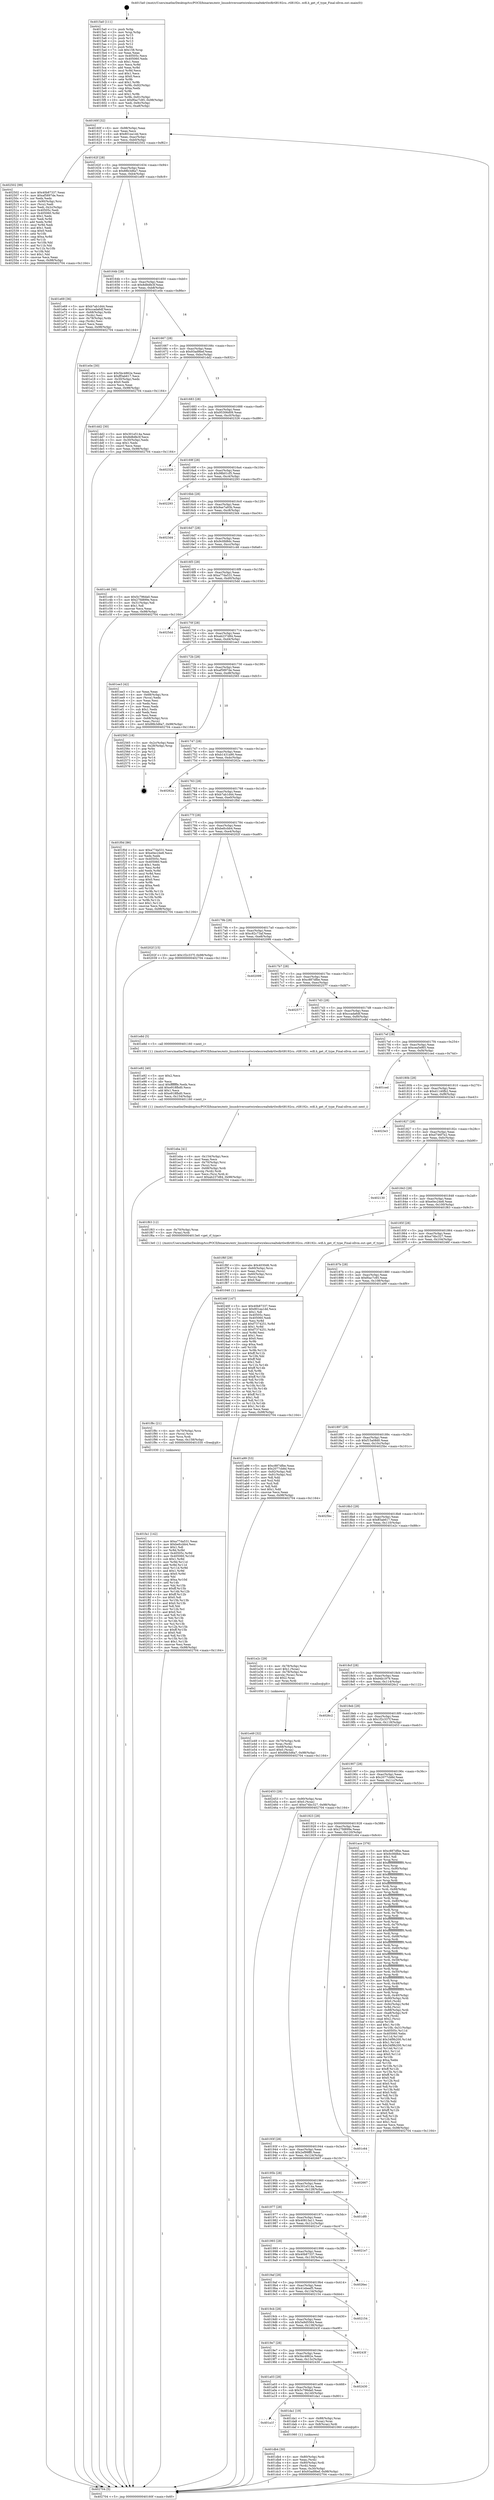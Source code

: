 digraph "0x4015a0" {
  label = "0x4015a0 (/mnt/c/Users/mathe/Desktop/tcc/POCII/binaries/extr_linuxdriversnetwirelessrealtekrtlwifirtl8192cu..rtl8192c..wifi.h_get_rf_type_Final-ollvm.out::main(0))"
  labelloc = "t"
  node[shape=record]

  Entry [label="",width=0.3,height=0.3,shape=circle,fillcolor=black,style=filled]
  "0x40160f" [label="{
     0x40160f [32]\l
     | [instrs]\l
     &nbsp;&nbsp;0x40160f \<+6\>: mov -0x98(%rbp),%eax\l
     &nbsp;&nbsp;0x401615 \<+2\>: mov %eax,%ecx\l
     &nbsp;&nbsp;0x401617 \<+6\>: sub $0x801ea1dd,%ecx\l
     &nbsp;&nbsp;0x40161d \<+6\>: mov %eax,-0xac(%rbp)\l
     &nbsp;&nbsp;0x401623 \<+6\>: mov %ecx,-0xb0(%rbp)\l
     &nbsp;&nbsp;0x401629 \<+6\>: je 0000000000402502 \<main+0xf62\>\l
  }"]
  "0x402502" [label="{
     0x402502 [99]\l
     | [instrs]\l
     &nbsp;&nbsp;0x402502 \<+5\>: mov $0x40b87337,%eax\l
     &nbsp;&nbsp;0x402507 \<+5\>: mov $0xaf5897de,%ecx\l
     &nbsp;&nbsp;0x40250c \<+2\>: xor %edx,%edx\l
     &nbsp;&nbsp;0x40250e \<+7\>: mov -0x90(%rbp),%rsi\l
     &nbsp;&nbsp;0x402515 \<+2\>: mov (%rsi),%edi\l
     &nbsp;&nbsp;0x402517 \<+3\>: mov %edi,-0x2c(%rbp)\l
     &nbsp;&nbsp;0x40251a \<+7\>: mov 0x40505c,%edi\l
     &nbsp;&nbsp;0x402521 \<+8\>: mov 0x405060,%r8d\l
     &nbsp;&nbsp;0x402529 \<+3\>: sub $0x1,%edx\l
     &nbsp;&nbsp;0x40252c \<+3\>: mov %edi,%r9d\l
     &nbsp;&nbsp;0x40252f \<+3\>: add %edx,%r9d\l
     &nbsp;&nbsp;0x402532 \<+4\>: imul %r9d,%edi\l
     &nbsp;&nbsp;0x402536 \<+3\>: and $0x1,%edi\l
     &nbsp;&nbsp;0x402539 \<+3\>: cmp $0x0,%edi\l
     &nbsp;&nbsp;0x40253c \<+4\>: sete %r10b\l
     &nbsp;&nbsp;0x402540 \<+4\>: cmp $0xa,%r8d\l
     &nbsp;&nbsp;0x402544 \<+4\>: setl %r11b\l
     &nbsp;&nbsp;0x402548 \<+3\>: mov %r10b,%bl\l
     &nbsp;&nbsp;0x40254b \<+3\>: and %r11b,%bl\l
     &nbsp;&nbsp;0x40254e \<+3\>: xor %r11b,%r10b\l
     &nbsp;&nbsp;0x402551 \<+3\>: or %r10b,%bl\l
     &nbsp;&nbsp;0x402554 \<+3\>: test $0x1,%bl\l
     &nbsp;&nbsp;0x402557 \<+3\>: cmovne %ecx,%eax\l
     &nbsp;&nbsp;0x40255a \<+6\>: mov %eax,-0x98(%rbp)\l
     &nbsp;&nbsp;0x402560 \<+5\>: jmp 0000000000402704 \<main+0x1164\>\l
  }"]
  "0x40162f" [label="{
     0x40162f [28]\l
     | [instrs]\l
     &nbsp;&nbsp;0x40162f \<+5\>: jmp 0000000000401634 \<main+0x94\>\l
     &nbsp;&nbsp;0x401634 \<+6\>: mov -0xac(%rbp),%eax\l
     &nbsp;&nbsp;0x40163a \<+5\>: sub $0x88b3d6a7,%eax\l
     &nbsp;&nbsp;0x40163f \<+6\>: mov %eax,-0xb4(%rbp)\l
     &nbsp;&nbsp;0x401645 \<+6\>: je 0000000000401e69 \<main+0x8c9\>\l
  }"]
  Exit [label="",width=0.3,height=0.3,shape=circle,fillcolor=black,style=filled,peripheries=2]
  "0x401e69" [label="{
     0x401e69 [36]\l
     | [instrs]\l
     &nbsp;&nbsp;0x401e69 \<+5\>: mov $0xb7ab1d44,%eax\l
     &nbsp;&nbsp;0x401e6e \<+5\>: mov $0xccada6df,%ecx\l
     &nbsp;&nbsp;0x401e73 \<+4\>: mov -0x68(%rbp),%rdx\l
     &nbsp;&nbsp;0x401e77 \<+2\>: mov (%rdx),%esi\l
     &nbsp;&nbsp;0x401e79 \<+4\>: mov -0x78(%rbp),%rdx\l
     &nbsp;&nbsp;0x401e7d \<+2\>: cmp (%rdx),%esi\l
     &nbsp;&nbsp;0x401e7f \<+3\>: cmovl %ecx,%eax\l
     &nbsp;&nbsp;0x401e82 \<+6\>: mov %eax,-0x98(%rbp)\l
     &nbsp;&nbsp;0x401e88 \<+5\>: jmp 0000000000402704 \<main+0x1164\>\l
  }"]
  "0x40164b" [label="{
     0x40164b [28]\l
     | [instrs]\l
     &nbsp;&nbsp;0x40164b \<+5\>: jmp 0000000000401650 \<main+0xb0\>\l
     &nbsp;&nbsp;0x401650 \<+6\>: mov -0xac(%rbp),%eax\l
     &nbsp;&nbsp;0x401656 \<+5\>: sub $0x8d8dfe3f,%eax\l
     &nbsp;&nbsp;0x40165b \<+6\>: mov %eax,-0xb8(%rbp)\l
     &nbsp;&nbsp;0x401661 \<+6\>: je 0000000000401e0e \<main+0x86e\>\l
  }"]
  "0x401fa1" [label="{
     0x401fa1 [142]\l
     | [instrs]\l
     &nbsp;&nbsp;0x401fa1 \<+5\>: mov $0xa77da531,%eax\l
     &nbsp;&nbsp;0x401fa6 \<+5\>: mov $0xbefccbb4,%esi\l
     &nbsp;&nbsp;0x401fab \<+2\>: mov $0x1,%dl\l
     &nbsp;&nbsp;0x401fad \<+3\>: xor %r8d,%r8d\l
     &nbsp;&nbsp;0x401fb0 \<+8\>: mov 0x40505c,%r9d\l
     &nbsp;&nbsp;0x401fb8 \<+8\>: mov 0x405060,%r10d\l
     &nbsp;&nbsp;0x401fc0 \<+4\>: sub $0x1,%r8d\l
     &nbsp;&nbsp;0x401fc4 \<+3\>: mov %r9d,%r11d\l
     &nbsp;&nbsp;0x401fc7 \<+3\>: add %r8d,%r11d\l
     &nbsp;&nbsp;0x401fca \<+4\>: imul %r11d,%r9d\l
     &nbsp;&nbsp;0x401fce \<+4\>: and $0x1,%r9d\l
     &nbsp;&nbsp;0x401fd2 \<+4\>: cmp $0x0,%r9d\l
     &nbsp;&nbsp;0x401fd6 \<+3\>: sete %bl\l
     &nbsp;&nbsp;0x401fd9 \<+4\>: cmp $0xa,%r10d\l
     &nbsp;&nbsp;0x401fdd \<+4\>: setl %r14b\l
     &nbsp;&nbsp;0x401fe1 \<+3\>: mov %bl,%r15b\l
     &nbsp;&nbsp;0x401fe4 \<+4\>: xor $0xff,%r15b\l
     &nbsp;&nbsp;0x401fe8 \<+3\>: mov %r14b,%r12b\l
     &nbsp;&nbsp;0x401feb \<+4\>: xor $0xff,%r12b\l
     &nbsp;&nbsp;0x401fef \<+3\>: xor $0x0,%dl\l
     &nbsp;&nbsp;0x401ff2 \<+3\>: mov %r15b,%r13b\l
     &nbsp;&nbsp;0x401ff5 \<+4\>: and $0x0,%r13b\l
     &nbsp;&nbsp;0x401ff9 \<+2\>: and %dl,%bl\l
     &nbsp;&nbsp;0x401ffb \<+3\>: mov %r12b,%cl\l
     &nbsp;&nbsp;0x401ffe \<+3\>: and $0x0,%cl\l
     &nbsp;&nbsp;0x402001 \<+3\>: and %dl,%r14b\l
     &nbsp;&nbsp;0x402004 \<+3\>: or %bl,%r13b\l
     &nbsp;&nbsp;0x402007 \<+3\>: or %r14b,%cl\l
     &nbsp;&nbsp;0x40200a \<+3\>: xor %cl,%r13b\l
     &nbsp;&nbsp;0x40200d \<+3\>: or %r12b,%r15b\l
     &nbsp;&nbsp;0x402010 \<+4\>: xor $0xff,%r15b\l
     &nbsp;&nbsp;0x402014 \<+3\>: or $0x0,%dl\l
     &nbsp;&nbsp;0x402017 \<+3\>: and %dl,%r15b\l
     &nbsp;&nbsp;0x40201a \<+3\>: or %r15b,%r13b\l
     &nbsp;&nbsp;0x40201d \<+4\>: test $0x1,%r13b\l
     &nbsp;&nbsp;0x402021 \<+3\>: cmovne %esi,%eax\l
     &nbsp;&nbsp;0x402024 \<+6\>: mov %eax,-0x98(%rbp)\l
     &nbsp;&nbsp;0x40202a \<+5\>: jmp 0000000000402704 \<main+0x1164\>\l
  }"]
  "0x401e0e" [label="{
     0x401e0e [30]\l
     | [instrs]\l
     &nbsp;&nbsp;0x401e0e \<+5\>: mov $0x5bc4862e,%eax\l
     &nbsp;&nbsp;0x401e13 \<+5\>: mov $0xff3ab617,%ecx\l
     &nbsp;&nbsp;0x401e18 \<+3\>: mov -0x30(%rbp),%edx\l
     &nbsp;&nbsp;0x401e1b \<+3\>: cmp $0x0,%edx\l
     &nbsp;&nbsp;0x401e1e \<+3\>: cmove %ecx,%eax\l
     &nbsp;&nbsp;0x401e21 \<+6\>: mov %eax,-0x98(%rbp)\l
     &nbsp;&nbsp;0x401e27 \<+5\>: jmp 0000000000402704 \<main+0x1164\>\l
  }"]
  "0x401667" [label="{
     0x401667 [28]\l
     | [instrs]\l
     &nbsp;&nbsp;0x401667 \<+5\>: jmp 000000000040166c \<main+0xcc\>\l
     &nbsp;&nbsp;0x40166c \<+6\>: mov -0xac(%rbp),%eax\l
     &nbsp;&nbsp;0x401672 \<+5\>: sub $0x93ad9bef,%eax\l
     &nbsp;&nbsp;0x401677 \<+6\>: mov %eax,-0xbc(%rbp)\l
     &nbsp;&nbsp;0x40167d \<+6\>: je 0000000000401dd2 \<main+0x832\>\l
  }"]
  "0x401f8c" [label="{
     0x401f8c [21]\l
     | [instrs]\l
     &nbsp;&nbsp;0x401f8c \<+4\>: mov -0x70(%rbp),%rcx\l
     &nbsp;&nbsp;0x401f90 \<+3\>: mov (%rcx),%rcx\l
     &nbsp;&nbsp;0x401f93 \<+3\>: mov %rcx,%rdi\l
     &nbsp;&nbsp;0x401f96 \<+6\>: mov %eax,-0x158(%rbp)\l
     &nbsp;&nbsp;0x401f9c \<+5\>: call 0000000000401030 \<free@plt\>\l
     | [calls]\l
     &nbsp;&nbsp;0x401030 \{1\} (unknown)\l
  }"]
  "0x401dd2" [label="{
     0x401dd2 [30]\l
     | [instrs]\l
     &nbsp;&nbsp;0x401dd2 \<+5\>: mov $0x301e514a,%eax\l
     &nbsp;&nbsp;0x401dd7 \<+5\>: mov $0x8d8dfe3f,%ecx\l
     &nbsp;&nbsp;0x401ddc \<+3\>: mov -0x30(%rbp),%edx\l
     &nbsp;&nbsp;0x401ddf \<+3\>: cmp $0x1,%edx\l
     &nbsp;&nbsp;0x401de2 \<+3\>: cmovl %ecx,%eax\l
     &nbsp;&nbsp;0x401de5 \<+6\>: mov %eax,-0x98(%rbp)\l
     &nbsp;&nbsp;0x401deb \<+5\>: jmp 0000000000402704 \<main+0x1164\>\l
  }"]
  "0x401683" [label="{
     0x401683 [28]\l
     | [instrs]\l
     &nbsp;&nbsp;0x401683 \<+5\>: jmp 0000000000401688 \<main+0xe8\>\l
     &nbsp;&nbsp;0x401688 \<+6\>: mov -0xac(%rbp),%eax\l
     &nbsp;&nbsp;0x40168e \<+5\>: sub $0x95306d09,%eax\l
     &nbsp;&nbsp;0x401693 \<+6\>: mov %eax,-0xc0(%rbp)\l
     &nbsp;&nbsp;0x401699 \<+6\>: je 0000000000402326 \<main+0xd86\>\l
  }"]
  "0x401f6f" [label="{
     0x401f6f [29]\l
     | [instrs]\l
     &nbsp;&nbsp;0x401f6f \<+10\>: movabs $0x4030d6,%rdi\l
     &nbsp;&nbsp;0x401f79 \<+4\>: mov -0x60(%rbp),%rcx\l
     &nbsp;&nbsp;0x401f7d \<+2\>: mov %eax,(%rcx)\l
     &nbsp;&nbsp;0x401f7f \<+4\>: mov -0x60(%rbp),%rcx\l
     &nbsp;&nbsp;0x401f83 \<+2\>: mov (%rcx),%esi\l
     &nbsp;&nbsp;0x401f85 \<+2\>: mov $0x0,%al\l
     &nbsp;&nbsp;0x401f87 \<+5\>: call 0000000000401040 \<printf@plt\>\l
     | [calls]\l
     &nbsp;&nbsp;0x401040 \{1\} (unknown)\l
  }"]
  "0x402326" [label="{
     0x402326\l
  }", style=dashed]
  "0x40169f" [label="{
     0x40169f [28]\l
     | [instrs]\l
     &nbsp;&nbsp;0x40169f \<+5\>: jmp 00000000004016a4 \<main+0x104\>\l
     &nbsp;&nbsp;0x4016a4 \<+6\>: mov -0xac(%rbp),%eax\l
     &nbsp;&nbsp;0x4016aa \<+5\>: sub $0x98b01cf5,%eax\l
     &nbsp;&nbsp;0x4016af \<+6\>: mov %eax,-0xc4(%rbp)\l
     &nbsp;&nbsp;0x4016b5 \<+6\>: je 0000000000402293 \<main+0xcf3\>\l
  }"]
  "0x401eba" [label="{
     0x401eba [41]\l
     | [instrs]\l
     &nbsp;&nbsp;0x401eba \<+6\>: mov -0x154(%rbp),%ecx\l
     &nbsp;&nbsp;0x401ec0 \<+3\>: imul %eax,%ecx\l
     &nbsp;&nbsp;0x401ec3 \<+4\>: mov -0x70(%rbp),%rsi\l
     &nbsp;&nbsp;0x401ec7 \<+3\>: mov (%rsi),%rsi\l
     &nbsp;&nbsp;0x401eca \<+4\>: mov -0x68(%rbp),%rdi\l
     &nbsp;&nbsp;0x401ece \<+3\>: movslq (%rdi),%rdi\l
     &nbsp;&nbsp;0x401ed1 \<+3\>: mov %ecx,(%rsi,%rdi,4)\l
     &nbsp;&nbsp;0x401ed4 \<+10\>: movl $0xab237d84,-0x98(%rbp)\l
     &nbsp;&nbsp;0x401ede \<+5\>: jmp 0000000000402704 \<main+0x1164\>\l
  }"]
  "0x402293" [label="{
     0x402293\l
  }", style=dashed]
  "0x4016bb" [label="{
     0x4016bb [28]\l
     | [instrs]\l
     &nbsp;&nbsp;0x4016bb \<+5\>: jmp 00000000004016c0 \<main+0x120\>\l
     &nbsp;&nbsp;0x4016c0 \<+6\>: mov -0xac(%rbp),%eax\l
     &nbsp;&nbsp;0x4016c6 \<+5\>: sub $0x9ae7a93b,%eax\l
     &nbsp;&nbsp;0x4016cb \<+6\>: mov %eax,-0xc8(%rbp)\l
     &nbsp;&nbsp;0x4016d1 \<+6\>: je 00000000004023d4 \<main+0xe34\>\l
  }"]
  "0x401e92" [label="{
     0x401e92 [40]\l
     | [instrs]\l
     &nbsp;&nbsp;0x401e92 \<+5\>: mov $0x2,%ecx\l
     &nbsp;&nbsp;0x401e97 \<+1\>: cltd\l
     &nbsp;&nbsp;0x401e98 \<+2\>: idiv %ecx\l
     &nbsp;&nbsp;0x401e9a \<+6\>: imul $0xfffffffe,%edx,%ecx\l
     &nbsp;&nbsp;0x401ea0 \<+6\>: add $0xe918fbd0,%ecx\l
     &nbsp;&nbsp;0x401ea6 \<+3\>: add $0x1,%ecx\l
     &nbsp;&nbsp;0x401ea9 \<+6\>: sub $0xe918fbd0,%ecx\l
     &nbsp;&nbsp;0x401eaf \<+6\>: mov %ecx,-0x154(%rbp)\l
     &nbsp;&nbsp;0x401eb5 \<+5\>: call 0000000000401160 \<next_i\>\l
     | [calls]\l
     &nbsp;&nbsp;0x401160 \{1\} (/mnt/c/Users/mathe/Desktop/tcc/POCII/binaries/extr_linuxdriversnetwirelessrealtekrtlwifirtl8192cu..rtl8192c..wifi.h_get_rf_type_Final-ollvm.out::next_i)\l
  }"]
  "0x4023d4" [label="{
     0x4023d4\l
  }", style=dashed]
  "0x4016d7" [label="{
     0x4016d7 [28]\l
     | [instrs]\l
     &nbsp;&nbsp;0x4016d7 \<+5\>: jmp 00000000004016dc \<main+0x13c\>\l
     &nbsp;&nbsp;0x4016dc \<+6\>: mov -0xac(%rbp),%eax\l
     &nbsp;&nbsp;0x4016e2 \<+5\>: sub $0x9c0fd8dc,%eax\l
     &nbsp;&nbsp;0x4016e7 \<+6\>: mov %eax,-0xcc(%rbp)\l
     &nbsp;&nbsp;0x4016ed \<+6\>: je 0000000000401c46 \<main+0x6a6\>\l
  }"]
  "0x401e49" [label="{
     0x401e49 [32]\l
     | [instrs]\l
     &nbsp;&nbsp;0x401e49 \<+4\>: mov -0x70(%rbp),%rdi\l
     &nbsp;&nbsp;0x401e4d \<+3\>: mov %rax,(%rdi)\l
     &nbsp;&nbsp;0x401e50 \<+4\>: mov -0x68(%rbp),%rax\l
     &nbsp;&nbsp;0x401e54 \<+6\>: movl $0x0,(%rax)\l
     &nbsp;&nbsp;0x401e5a \<+10\>: movl $0x88b3d6a7,-0x98(%rbp)\l
     &nbsp;&nbsp;0x401e64 \<+5\>: jmp 0000000000402704 \<main+0x1164\>\l
  }"]
  "0x401c46" [label="{
     0x401c46 [30]\l
     | [instrs]\l
     &nbsp;&nbsp;0x401c46 \<+5\>: mov $0x5c796da0,%eax\l
     &nbsp;&nbsp;0x401c4b \<+5\>: mov $0x27fd899e,%ecx\l
     &nbsp;&nbsp;0x401c50 \<+3\>: mov -0x31(%rbp),%dl\l
     &nbsp;&nbsp;0x401c53 \<+3\>: test $0x1,%dl\l
     &nbsp;&nbsp;0x401c56 \<+3\>: cmovne %ecx,%eax\l
     &nbsp;&nbsp;0x401c59 \<+6\>: mov %eax,-0x98(%rbp)\l
     &nbsp;&nbsp;0x401c5f \<+5\>: jmp 0000000000402704 \<main+0x1164\>\l
  }"]
  "0x4016f3" [label="{
     0x4016f3 [28]\l
     | [instrs]\l
     &nbsp;&nbsp;0x4016f3 \<+5\>: jmp 00000000004016f8 \<main+0x158\>\l
     &nbsp;&nbsp;0x4016f8 \<+6\>: mov -0xac(%rbp),%eax\l
     &nbsp;&nbsp;0x4016fe \<+5\>: sub $0xa77da531,%eax\l
     &nbsp;&nbsp;0x401703 \<+6\>: mov %eax,-0xd0(%rbp)\l
     &nbsp;&nbsp;0x401709 \<+6\>: je 00000000004025dd \<main+0x103d\>\l
  }"]
  "0x401db4" [label="{
     0x401db4 [30]\l
     | [instrs]\l
     &nbsp;&nbsp;0x401db4 \<+4\>: mov -0x80(%rbp),%rdi\l
     &nbsp;&nbsp;0x401db8 \<+2\>: mov %eax,(%rdi)\l
     &nbsp;&nbsp;0x401dba \<+4\>: mov -0x80(%rbp),%rdi\l
     &nbsp;&nbsp;0x401dbe \<+2\>: mov (%rdi),%eax\l
     &nbsp;&nbsp;0x401dc0 \<+3\>: mov %eax,-0x30(%rbp)\l
     &nbsp;&nbsp;0x401dc3 \<+10\>: movl $0x93ad9bef,-0x98(%rbp)\l
     &nbsp;&nbsp;0x401dcd \<+5\>: jmp 0000000000402704 \<main+0x1164\>\l
  }"]
  "0x4025dd" [label="{
     0x4025dd\l
  }", style=dashed]
  "0x40170f" [label="{
     0x40170f [28]\l
     | [instrs]\l
     &nbsp;&nbsp;0x40170f \<+5\>: jmp 0000000000401714 \<main+0x174\>\l
     &nbsp;&nbsp;0x401714 \<+6\>: mov -0xac(%rbp),%eax\l
     &nbsp;&nbsp;0x40171a \<+5\>: sub $0xab237d84,%eax\l
     &nbsp;&nbsp;0x40171f \<+6\>: mov %eax,-0xd4(%rbp)\l
     &nbsp;&nbsp;0x401725 \<+6\>: je 0000000000401ee3 \<main+0x943\>\l
  }"]
  "0x401a1f" [label="{
     0x401a1f\l
  }", style=dashed]
  "0x401ee3" [label="{
     0x401ee3 [42]\l
     | [instrs]\l
     &nbsp;&nbsp;0x401ee3 \<+2\>: xor %eax,%eax\l
     &nbsp;&nbsp;0x401ee5 \<+4\>: mov -0x68(%rbp),%rcx\l
     &nbsp;&nbsp;0x401ee9 \<+2\>: mov (%rcx),%edx\l
     &nbsp;&nbsp;0x401eeb \<+2\>: mov %eax,%esi\l
     &nbsp;&nbsp;0x401eed \<+2\>: sub %edx,%esi\l
     &nbsp;&nbsp;0x401eef \<+2\>: mov %eax,%edx\l
     &nbsp;&nbsp;0x401ef1 \<+3\>: sub $0x1,%edx\l
     &nbsp;&nbsp;0x401ef4 \<+2\>: add %edx,%esi\l
     &nbsp;&nbsp;0x401ef6 \<+2\>: sub %esi,%eax\l
     &nbsp;&nbsp;0x401ef8 \<+4\>: mov -0x68(%rbp),%rcx\l
     &nbsp;&nbsp;0x401efc \<+2\>: mov %eax,(%rcx)\l
     &nbsp;&nbsp;0x401efe \<+10\>: movl $0x88b3d6a7,-0x98(%rbp)\l
     &nbsp;&nbsp;0x401f08 \<+5\>: jmp 0000000000402704 \<main+0x1164\>\l
  }"]
  "0x40172b" [label="{
     0x40172b [28]\l
     | [instrs]\l
     &nbsp;&nbsp;0x40172b \<+5\>: jmp 0000000000401730 \<main+0x190\>\l
     &nbsp;&nbsp;0x401730 \<+6\>: mov -0xac(%rbp),%eax\l
     &nbsp;&nbsp;0x401736 \<+5\>: sub $0xaf5897de,%eax\l
     &nbsp;&nbsp;0x40173b \<+6\>: mov %eax,-0xd8(%rbp)\l
     &nbsp;&nbsp;0x401741 \<+6\>: je 0000000000402565 \<main+0xfc5\>\l
  }"]
  "0x401da1" [label="{
     0x401da1 [19]\l
     | [instrs]\l
     &nbsp;&nbsp;0x401da1 \<+7\>: mov -0x88(%rbp),%rax\l
     &nbsp;&nbsp;0x401da8 \<+3\>: mov (%rax),%rax\l
     &nbsp;&nbsp;0x401dab \<+4\>: mov 0x8(%rax),%rdi\l
     &nbsp;&nbsp;0x401daf \<+5\>: call 0000000000401060 \<atoi@plt\>\l
     | [calls]\l
     &nbsp;&nbsp;0x401060 \{1\} (unknown)\l
  }"]
  "0x402565" [label="{
     0x402565 [18]\l
     | [instrs]\l
     &nbsp;&nbsp;0x402565 \<+3\>: mov -0x2c(%rbp),%eax\l
     &nbsp;&nbsp;0x402568 \<+4\>: lea -0x28(%rbp),%rsp\l
     &nbsp;&nbsp;0x40256c \<+1\>: pop %rbx\l
     &nbsp;&nbsp;0x40256d \<+2\>: pop %r12\l
     &nbsp;&nbsp;0x40256f \<+2\>: pop %r13\l
     &nbsp;&nbsp;0x402571 \<+2\>: pop %r14\l
     &nbsp;&nbsp;0x402573 \<+2\>: pop %r15\l
     &nbsp;&nbsp;0x402575 \<+1\>: pop %rbp\l
     &nbsp;&nbsp;0x402576 \<+1\>: ret\l
  }"]
  "0x401747" [label="{
     0x401747 [28]\l
     | [instrs]\l
     &nbsp;&nbsp;0x401747 \<+5\>: jmp 000000000040174c \<main+0x1ac\>\l
     &nbsp;&nbsp;0x40174c \<+6\>: mov -0xac(%rbp),%eax\l
     &nbsp;&nbsp;0x401752 \<+5\>: sub $0xb1431a90,%eax\l
     &nbsp;&nbsp;0x401757 \<+6\>: mov %eax,-0xdc(%rbp)\l
     &nbsp;&nbsp;0x40175d \<+6\>: je 000000000040262a \<main+0x108a\>\l
  }"]
  "0x401a03" [label="{
     0x401a03 [28]\l
     | [instrs]\l
     &nbsp;&nbsp;0x401a03 \<+5\>: jmp 0000000000401a08 \<main+0x468\>\l
     &nbsp;&nbsp;0x401a08 \<+6\>: mov -0xac(%rbp),%eax\l
     &nbsp;&nbsp;0x401a0e \<+5\>: sub $0x5c796da0,%eax\l
     &nbsp;&nbsp;0x401a13 \<+6\>: mov %eax,-0x140(%rbp)\l
     &nbsp;&nbsp;0x401a19 \<+6\>: je 0000000000401da1 \<main+0x801\>\l
  }"]
  "0x40262a" [label="{
     0x40262a\l
  }", style=dashed]
  "0x401763" [label="{
     0x401763 [28]\l
     | [instrs]\l
     &nbsp;&nbsp;0x401763 \<+5\>: jmp 0000000000401768 \<main+0x1c8\>\l
     &nbsp;&nbsp;0x401768 \<+6\>: mov -0xac(%rbp),%eax\l
     &nbsp;&nbsp;0x40176e \<+5\>: sub $0xb7ab1d44,%eax\l
     &nbsp;&nbsp;0x401773 \<+6\>: mov %eax,-0xe0(%rbp)\l
     &nbsp;&nbsp;0x401779 \<+6\>: je 0000000000401f0d \<main+0x96d\>\l
  }"]
  "0x402430" [label="{
     0x402430\l
  }", style=dashed]
  "0x401f0d" [label="{
     0x401f0d [86]\l
     | [instrs]\l
     &nbsp;&nbsp;0x401f0d \<+5\>: mov $0xa77da531,%eax\l
     &nbsp;&nbsp;0x401f12 \<+5\>: mov $0xe0ec24e8,%ecx\l
     &nbsp;&nbsp;0x401f17 \<+2\>: xor %edx,%edx\l
     &nbsp;&nbsp;0x401f19 \<+7\>: mov 0x40505c,%esi\l
     &nbsp;&nbsp;0x401f20 \<+7\>: mov 0x405060,%edi\l
     &nbsp;&nbsp;0x401f27 \<+3\>: sub $0x1,%edx\l
     &nbsp;&nbsp;0x401f2a \<+3\>: mov %esi,%r8d\l
     &nbsp;&nbsp;0x401f2d \<+3\>: add %edx,%r8d\l
     &nbsp;&nbsp;0x401f30 \<+4\>: imul %r8d,%esi\l
     &nbsp;&nbsp;0x401f34 \<+3\>: and $0x1,%esi\l
     &nbsp;&nbsp;0x401f37 \<+3\>: cmp $0x0,%esi\l
     &nbsp;&nbsp;0x401f3a \<+4\>: sete %r9b\l
     &nbsp;&nbsp;0x401f3e \<+3\>: cmp $0xa,%edi\l
     &nbsp;&nbsp;0x401f41 \<+4\>: setl %r10b\l
     &nbsp;&nbsp;0x401f45 \<+3\>: mov %r9b,%r11b\l
     &nbsp;&nbsp;0x401f48 \<+3\>: and %r10b,%r11b\l
     &nbsp;&nbsp;0x401f4b \<+3\>: xor %r10b,%r9b\l
     &nbsp;&nbsp;0x401f4e \<+3\>: or %r9b,%r11b\l
     &nbsp;&nbsp;0x401f51 \<+4\>: test $0x1,%r11b\l
     &nbsp;&nbsp;0x401f55 \<+3\>: cmovne %ecx,%eax\l
     &nbsp;&nbsp;0x401f58 \<+6\>: mov %eax,-0x98(%rbp)\l
     &nbsp;&nbsp;0x401f5e \<+5\>: jmp 0000000000402704 \<main+0x1164\>\l
  }"]
  "0x40177f" [label="{
     0x40177f [28]\l
     | [instrs]\l
     &nbsp;&nbsp;0x40177f \<+5\>: jmp 0000000000401784 \<main+0x1e4\>\l
     &nbsp;&nbsp;0x401784 \<+6\>: mov -0xac(%rbp),%eax\l
     &nbsp;&nbsp;0x40178a \<+5\>: sub $0xbefccbb4,%eax\l
     &nbsp;&nbsp;0x40178f \<+6\>: mov %eax,-0xe4(%rbp)\l
     &nbsp;&nbsp;0x401795 \<+6\>: je 000000000040202f \<main+0xa8f\>\l
  }"]
  "0x4019e7" [label="{
     0x4019e7 [28]\l
     | [instrs]\l
     &nbsp;&nbsp;0x4019e7 \<+5\>: jmp 00000000004019ec \<main+0x44c\>\l
     &nbsp;&nbsp;0x4019ec \<+6\>: mov -0xac(%rbp),%eax\l
     &nbsp;&nbsp;0x4019f2 \<+5\>: sub $0x5bc4862e,%eax\l
     &nbsp;&nbsp;0x4019f7 \<+6\>: mov %eax,-0x13c(%rbp)\l
     &nbsp;&nbsp;0x4019fd \<+6\>: je 0000000000402430 \<main+0xe90\>\l
  }"]
  "0x40202f" [label="{
     0x40202f [15]\l
     | [instrs]\l
     &nbsp;&nbsp;0x40202f \<+10\>: movl $0x1f2c337f,-0x98(%rbp)\l
     &nbsp;&nbsp;0x402039 \<+5\>: jmp 0000000000402704 \<main+0x1164\>\l
  }"]
  "0x40179b" [label="{
     0x40179b [28]\l
     | [instrs]\l
     &nbsp;&nbsp;0x40179b \<+5\>: jmp 00000000004017a0 \<main+0x200\>\l
     &nbsp;&nbsp;0x4017a0 \<+6\>: mov -0xac(%rbp),%eax\l
     &nbsp;&nbsp;0x4017a6 \<+5\>: sub $0xc82c73af,%eax\l
     &nbsp;&nbsp;0x4017ab \<+6\>: mov %eax,-0xe8(%rbp)\l
     &nbsp;&nbsp;0x4017b1 \<+6\>: je 0000000000402099 \<main+0xaf9\>\l
  }"]
  "0x40243f" [label="{
     0x40243f\l
  }", style=dashed]
  "0x402099" [label="{
     0x402099\l
  }", style=dashed]
  "0x4017b7" [label="{
     0x4017b7 [28]\l
     | [instrs]\l
     &nbsp;&nbsp;0x4017b7 \<+5\>: jmp 00000000004017bc \<main+0x21c\>\l
     &nbsp;&nbsp;0x4017bc \<+6\>: mov -0xac(%rbp),%eax\l
     &nbsp;&nbsp;0x4017c2 \<+5\>: sub $0xc887dfbe,%eax\l
     &nbsp;&nbsp;0x4017c7 \<+6\>: mov %eax,-0xec(%rbp)\l
     &nbsp;&nbsp;0x4017cd \<+6\>: je 0000000000402577 \<main+0xfd7\>\l
  }"]
  "0x4019cb" [label="{
     0x4019cb [28]\l
     | [instrs]\l
     &nbsp;&nbsp;0x4019cb \<+5\>: jmp 00000000004019d0 \<main+0x430\>\l
     &nbsp;&nbsp;0x4019d0 \<+6\>: mov -0xac(%rbp),%eax\l
     &nbsp;&nbsp;0x4019d6 \<+5\>: sub $0x5a9d5564,%eax\l
     &nbsp;&nbsp;0x4019db \<+6\>: mov %eax,-0x138(%rbp)\l
     &nbsp;&nbsp;0x4019e1 \<+6\>: je 000000000040243f \<main+0xe9f\>\l
  }"]
  "0x402577" [label="{
     0x402577\l
  }", style=dashed]
  "0x4017d3" [label="{
     0x4017d3 [28]\l
     | [instrs]\l
     &nbsp;&nbsp;0x4017d3 \<+5\>: jmp 00000000004017d8 \<main+0x238\>\l
     &nbsp;&nbsp;0x4017d8 \<+6\>: mov -0xac(%rbp),%eax\l
     &nbsp;&nbsp;0x4017de \<+5\>: sub $0xccada6df,%eax\l
     &nbsp;&nbsp;0x4017e3 \<+6\>: mov %eax,-0xf0(%rbp)\l
     &nbsp;&nbsp;0x4017e9 \<+6\>: je 0000000000401e8d \<main+0x8ed\>\l
  }"]
  "0x402154" [label="{
     0x402154\l
  }", style=dashed]
  "0x401e8d" [label="{
     0x401e8d [5]\l
     | [instrs]\l
     &nbsp;&nbsp;0x401e8d \<+5\>: call 0000000000401160 \<next_i\>\l
     | [calls]\l
     &nbsp;&nbsp;0x401160 \{1\} (/mnt/c/Users/mathe/Desktop/tcc/POCII/binaries/extr_linuxdriversnetwirelessrealtekrtlwifirtl8192cu..rtl8192c..wifi.h_get_rf_type_Final-ollvm.out::next_i)\l
  }"]
  "0x4017ef" [label="{
     0x4017ef [28]\l
     | [instrs]\l
     &nbsp;&nbsp;0x4017ef \<+5\>: jmp 00000000004017f4 \<main+0x254\>\l
     &nbsp;&nbsp;0x4017f4 \<+6\>: mov -0xac(%rbp),%eax\l
     &nbsp;&nbsp;0x4017fa \<+5\>: sub $0xcea5ef65,%eax\l
     &nbsp;&nbsp;0x4017ff \<+6\>: mov %eax,-0xf4(%rbp)\l
     &nbsp;&nbsp;0x401805 \<+6\>: je 0000000000401ced \<main+0x74d\>\l
  }"]
  "0x4019af" [label="{
     0x4019af [28]\l
     | [instrs]\l
     &nbsp;&nbsp;0x4019af \<+5\>: jmp 00000000004019b4 \<main+0x414\>\l
     &nbsp;&nbsp;0x4019b4 \<+6\>: mov -0xac(%rbp),%eax\l
     &nbsp;&nbsp;0x4019ba \<+5\>: sub $0x41ebeef5,%eax\l
     &nbsp;&nbsp;0x4019bf \<+6\>: mov %eax,-0x134(%rbp)\l
     &nbsp;&nbsp;0x4019c5 \<+6\>: je 0000000000402154 \<main+0xbb4\>\l
  }"]
  "0x401ced" [label="{
     0x401ced\l
  }", style=dashed]
  "0x40180b" [label="{
     0x40180b [28]\l
     | [instrs]\l
     &nbsp;&nbsp;0x40180b \<+5\>: jmp 0000000000401810 \<main+0x270\>\l
     &nbsp;&nbsp;0x401810 \<+6\>: mov -0xac(%rbp),%eax\l
     &nbsp;&nbsp;0x401816 \<+5\>: sub $0xd1140fb2,%eax\l
     &nbsp;&nbsp;0x40181b \<+6\>: mov %eax,-0xf8(%rbp)\l
     &nbsp;&nbsp;0x401821 \<+6\>: je 00000000004023e3 \<main+0xe43\>\l
  }"]
  "0x4026ec" [label="{
     0x4026ec\l
  }", style=dashed]
  "0x4023e3" [label="{
     0x4023e3\l
  }", style=dashed]
  "0x401827" [label="{
     0x401827 [28]\l
     | [instrs]\l
     &nbsp;&nbsp;0x401827 \<+5\>: jmp 000000000040182c \<main+0x28c\>\l
     &nbsp;&nbsp;0x40182c \<+6\>: mov -0xac(%rbp),%eax\l
     &nbsp;&nbsp;0x401832 \<+5\>: sub $0xd746f7e2,%eax\l
     &nbsp;&nbsp;0x401837 \<+6\>: mov %eax,-0xfc(%rbp)\l
     &nbsp;&nbsp;0x40183d \<+6\>: je 0000000000402130 \<main+0xb90\>\l
  }"]
  "0x401993" [label="{
     0x401993 [28]\l
     | [instrs]\l
     &nbsp;&nbsp;0x401993 \<+5\>: jmp 0000000000401998 \<main+0x3f8\>\l
     &nbsp;&nbsp;0x401998 \<+6\>: mov -0xac(%rbp),%eax\l
     &nbsp;&nbsp;0x40199e \<+5\>: sub $0x40b87337,%eax\l
     &nbsp;&nbsp;0x4019a3 \<+6\>: mov %eax,-0x130(%rbp)\l
     &nbsp;&nbsp;0x4019a9 \<+6\>: je 00000000004026ec \<main+0x114c\>\l
  }"]
  "0x402130" [label="{
     0x402130\l
  }", style=dashed]
  "0x401843" [label="{
     0x401843 [28]\l
     | [instrs]\l
     &nbsp;&nbsp;0x401843 \<+5\>: jmp 0000000000401848 \<main+0x2a8\>\l
     &nbsp;&nbsp;0x401848 \<+6\>: mov -0xac(%rbp),%eax\l
     &nbsp;&nbsp;0x40184e \<+5\>: sub $0xe0ec24e8,%eax\l
     &nbsp;&nbsp;0x401853 \<+6\>: mov %eax,-0x100(%rbp)\l
     &nbsp;&nbsp;0x401859 \<+6\>: je 0000000000401f63 \<main+0x9c3\>\l
  }"]
  "0x4021e7" [label="{
     0x4021e7\l
  }", style=dashed]
  "0x401f63" [label="{
     0x401f63 [12]\l
     | [instrs]\l
     &nbsp;&nbsp;0x401f63 \<+4\>: mov -0x70(%rbp),%rax\l
     &nbsp;&nbsp;0x401f67 \<+3\>: mov (%rax),%rdi\l
     &nbsp;&nbsp;0x401f6a \<+5\>: call 00000000004013e0 \<get_rf_type\>\l
     | [calls]\l
     &nbsp;&nbsp;0x4013e0 \{1\} (/mnt/c/Users/mathe/Desktop/tcc/POCII/binaries/extr_linuxdriversnetwirelessrealtekrtlwifirtl8192cu..rtl8192c..wifi.h_get_rf_type_Final-ollvm.out::get_rf_type)\l
  }"]
  "0x40185f" [label="{
     0x40185f [28]\l
     | [instrs]\l
     &nbsp;&nbsp;0x40185f \<+5\>: jmp 0000000000401864 \<main+0x2c4\>\l
     &nbsp;&nbsp;0x401864 \<+6\>: mov -0xac(%rbp),%eax\l
     &nbsp;&nbsp;0x40186a \<+5\>: sub $0xe74bc327,%eax\l
     &nbsp;&nbsp;0x40186f \<+6\>: mov %eax,-0x104(%rbp)\l
     &nbsp;&nbsp;0x401875 \<+6\>: je 000000000040246f \<main+0xecf\>\l
  }"]
  "0x401977" [label="{
     0x401977 [28]\l
     | [instrs]\l
     &nbsp;&nbsp;0x401977 \<+5\>: jmp 000000000040197c \<main+0x3dc\>\l
     &nbsp;&nbsp;0x40197c \<+6\>: mov -0xac(%rbp),%eax\l
     &nbsp;&nbsp;0x401982 \<+5\>: sub $0x40813a11,%eax\l
     &nbsp;&nbsp;0x401987 \<+6\>: mov %eax,-0x12c(%rbp)\l
     &nbsp;&nbsp;0x40198d \<+6\>: je 00000000004021e7 \<main+0xc47\>\l
  }"]
  "0x40246f" [label="{
     0x40246f [147]\l
     | [instrs]\l
     &nbsp;&nbsp;0x40246f \<+5\>: mov $0x40b87337,%eax\l
     &nbsp;&nbsp;0x402474 \<+5\>: mov $0x801ea1dd,%ecx\l
     &nbsp;&nbsp;0x402479 \<+2\>: mov $0x1,%dl\l
     &nbsp;&nbsp;0x40247b \<+7\>: mov 0x40505c,%esi\l
     &nbsp;&nbsp;0x402482 \<+7\>: mov 0x405060,%edi\l
     &nbsp;&nbsp;0x402489 \<+3\>: mov %esi,%r8d\l
     &nbsp;&nbsp;0x40248c \<+7\>: add $0xf7374251,%r8d\l
     &nbsp;&nbsp;0x402493 \<+4\>: sub $0x1,%r8d\l
     &nbsp;&nbsp;0x402497 \<+7\>: sub $0xf7374251,%r8d\l
     &nbsp;&nbsp;0x40249e \<+4\>: imul %r8d,%esi\l
     &nbsp;&nbsp;0x4024a2 \<+3\>: and $0x1,%esi\l
     &nbsp;&nbsp;0x4024a5 \<+3\>: cmp $0x0,%esi\l
     &nbsp;&nbsp;0x4024a8 \<+4\>: sete %r9b\l
     &nbsp;&nbsp;0x4024ac \<+3\>: cmp $0xa,%edi\l
     &nbsp;&nbsp;0x4024af \<+4\>: setl %r10b\l
     &nbsp;&nbsp;0x4024b3 \<+3\>: mov %r9b,%r11b\l
     &nbsp;&nbsp;0x4024b6 \<+4\>: xor $0xff,%r11b\l
     &nbsp;&nbsp;0x4024ba \<+3\>: mov %r10b,%bl\l
     &nbsp;&nbsp;0x4024bd \<+3\>: xor $0xff,%bl\l
     &nbsp;&nbsp;0x4024c0 \<+3\>: xor $0x1,%dl\l
     &nbsp;&nbsp;0x4024c3 \<+3\>: mov %r11b,%r14b\l
     &nbsp;&nbsp;0x4024c6 \<+4\>: and $0xff,%r14b\l
     &nbsp;&nbsp;0x4024ca \<+3\>: and %dl,%r9b\l
     &nbsp;&nbsp;0x4024cd \<+3\>: mov %bl,%r15b\l
     &nbsp;&nbsp;0x4024d0 \<+4\>: and $0xff,%r15b\l
     &nbsp;&nbsp;0x4024d4 \<+3\>: and %dl,%r10b\l
     &nbsp;&nbsp;0x4024d7 \<+3\>: or %r9b,%r14b\l
     &nbsp;&nbsp;0x4024da \<+3\>: or %r10b,%r15b\l
     &nbsp;&nbsp;0x4024dd \<+3\>: xor %r15b,%r14b\l
     &nbsp;&nbsp;0x4024e0 \<+3\>: or %bl,%r11b\l
     &nbsp;&nbsp;0x4024e3 \<+4\>: xor $0xff,%r11b\l
     &nbsp;&nbsp;0x4024e7 \<+3\>: or $0x1,%dl\l
     &nbsp;&nbsp;0x4024ea \<+3\>: and %dl,%r11b\l
     &nbsp;&nbsp;0x4024ed \<+3\>: or %r11b,%r14b\l
     &nbsp;&nbsp;0x4024f0 \<+4\>: test $0x1,%r14b\l
     &nbsp;&nbsp;0x4024f4 \<+3\>: cmovne %ecx,%eax\l
     &nbsp;&nbsp;0x4024f7 \<+6\>: mov %eax,-0x98(%rbp)\l
     &nbsp;&nbsp;0x4024fd \<+5\>: jmp 0000000000402704 \<main+0x1164\>\l
  }"]
  "0x40187b" [label="{
     0x40187b [28]\l
     | [instrs]\l
     &nbsp;&nbsp;0x40187b \<+5\>: jmp 0000000000401880 \<main+0x2e0\>\l
     &nbsp;&nbsp;0x401880 \<+6\>: mov -0xac(%rbp),%eax\l
     &nbsp;&nbsp;0x401886 \<+5\>: sub $0xf0ac7c85,%eax\l
     &nbsp;&nbsp;0x40188b \<+6\>: mov %eax,-0x108(%rbp)\l
     &nbsp;&nbsp;0x401891 \<+6\>: je 0000000000401a99 \<main+0x4f9\>\l
  }"]
  "0x401df0" [label="{
     0x401df0\l
  }", style=dashed]
  "0x401a99" [label="{
     0x401a99 [53]\l
     | [instrs]\l
     &nbsp;&nbsp;0x401a99 \<+5\>: mov $0xc887dfbe,%eax\l
     &nbsp;&nbsp;0x401a9e \<+5\>: mov $0x2077cb8d,%ecx\l
     &nbsp;&nbsp;0x401aa3 \<+6\>: mov -0x92(%rbp),%dl\l
     &nbsp;&nbsp;0x401aa9 \<+7\>: mov -0x91(%rbp),%sil\l
     &nbsp;&nbsp;0x401ab0 \<+3\>: mov %dl,%dil\l
     &nbsp;&nbsp;0x401ab3 \<+3\>: and %sil,%dil\l
     &nbsp;&nbsp;0x401ab6 \<+3\>: xor %sil,%dl\l
     &nbsp;&nbsp;0x401ab9 \<+3\>: or %dl,%dil\l
     &nbsp;&nbsp;0x401abc \<+4\>: test $0x1,%dil\l
     &nbsp;&nbsp;0x401ac0 \<+3\>: cmovne %ecx,%eax\l
     &nbsp;&nbsp;0x401ac3 \<+6\>: mov %eax,-0x98(%rbp)\l
     &nbsp;&nbsp;0x401ac9 \<+5\>: jmp 0000000000402704 \<main+0x1164\>\l
  }"]
  "0x401897" [label="{
     0x401897 [28]\l
     | [instrs]\l
     &nbsp;&nbsp;0x401897 \<+5\>: jmp 000000000040189c \<main+0x2fc\>\l
     &nbsp;&nbsp;0x40189c \<+6\>: mov -0xac(%rbp),%eax\l
     &nbsp;&nbsp;0x4018a2 \<+5\>: sub $0xf15a08d0,%eax\l
     &nbsp;&nbsp;0x4018a7 \<+6\>: mov %eax,-0x10c(%rbp)\l
     &nbsp;&nbsp;0x4018ad \<+6\>: je 00000000004025bc \<main+0x101c\>\l
  }"]
  "0x402704" [label="{
     0x402704 [5]\l
     | [instrs]\l
     &nbsp;&nbsp;0x402704 \<+5\>: jmp 000000000040160f \<main+0x6f\>\l
  }"]
  "0x4015a0" [label="{
     0x4015a0 [111]\l
     | [instrs]\l
     &nbsp;&nbsp;0x4015a0 \<+1\>: push %rbp\l
     &nbsp;&nbsp;0x4015a1 \<+3\>: mov %rsp,%rbp\l
     &nbsp;&nbsp;0x4015a4 \<+2\>: push %r15\l
     &nbsp;&nbsp;0x4015a6 \<+2\>: push %r14\l
     &nbsp;&nbsp;0x4015a8 \<+2\>: push %r13\l
     &nbsp;&nbsp;0x4015aa \<+2\>: push %r12\l
     &nbsp;&nbsp;0x4015ac \<+1\>: push %rbx\l
     &nbsp;&nbsp;0x4015ad \<+7\>: sub $0x158,%rsp\l
     &nbsp;&nbsp;0x4015b4 \<+2\>: xor %eax,%eax\l
     &nbsp;&nbsp;0x4015b6 \<+7\>: mov 0x40505c,%ecx\l
     &nbsp;&nbsp;0x4015bd \<+7\>: mov 0x405060,%edx\l
     &nbsp;&nbsp;0x4015c4 \<+3\>: sub $0x1,%eax\l
     &nbsp;&nbsp;0x4015c7 \<+3\>: mov %ecx,%r8d\l
     &nbsp;&nbsp;0x4015ca \<+3\>: add %eax,%r8d\l
     &nbsp;&nbsp;0x4015cd \<+4\>: imul %r8d,%ecx\l
     &nbsp;&nbsp;0x4015d1 \<+3\>: and $0x1,%ecx\l
     &nbsp;&nbsp;0x4015d4 \<+3\>: cmp $0x0,%ecx\l
     &nbsp;&nbsp;0x4015d7 \<+4\>: sete %r9b\l
     &nbsp;&nbsp;0x4015db \<+4\>: and $0x1,%r9b\l
     &nbsp;&nbsp;0x4015df \<+7\>: mov %r9b,-0x92(%rbp)\l
     &nbsp;&nbsp;0x4015e6 \<+3\>: cmp $0xa,%edx\l
     &nbsp;&nbsp;0x4015e9 \<+4\>: setl %r9b\l
     &nbsp;&nbsp;0x4015ed \<+4\>: and $0x1,%r9b\l
     &nbsp;&nbsp;0x4015f1 \<+7\>: mov %r9b,-0x91(%rbp)\l
     &nbsp;&nbsp;0x4015f8 \<+10\>: movl $0xf0ac7c85,-0x98(%rbp)\l
     &nbsp;&nbsp;0x401602 \<+6\>: mov %edi,-0x9c(%rbp)\l
     &nbsp;&nbsp;0x401608 \<+7\>: mov %rsi,-0xa8(%rbp)\l
  }"]
  "0x40195b" [label="{
     0x40195b [28]\l
     | [instrs]\l
     &nbsp;&nbsp;0x40195b \<+5\>: jmp 0000000000401960 \<main+0x3c0\>\l
     &nbsp;&nbsp;0x401960 \<+6\>: mov -0xac(%rbp),%eax\l
     &nbsp;&nbsp;0x401966 \<+5\>: sub $0x301e514a,%eax\l
     &nbsp;&nbsp;0x40196b \<+6\>: mov %eax,-0x128(%rbp)\l
     &nbsp;&nbsp;0x401971 \<+6\>: je 0000000000401df0 \<main+0x850\>\l
  }"]
  "0x4025bc" [label="{
     0x4025bc\l
  }", style=dashed]
  "0x4018b3" [label="{
     0x4018b3 [28]\l
     | [instrs]\l
     &nbsp;&nbsp;0x4018b3 \<+5\>: jmp 00000000004018b8 \<main+0x318\>\l
     &nbsp;&nbsp;0x4018b8 \<+6\>: mov -0xac(%rbp),%eax\l
     &nbsp;&nbsp;0x4018be \<+5\>: sub $0xff3ab617,%eax\l
     &nbsp;&nbsp;0x4018c3 \<+6\>: mov %eax,-0x110(%rbp)\l
     &nbsp;&nbsp;0x4018c9 \<+6\>: je 0000000000401e2c \<main+0x88c\>\l
  }"]
  "0x402667" [label="{
     0x402667\l
  }", style=dashed]
  "0x401e2c" [label="{
     0x401e2c [29]\l
     | [instrs]\l
     &nbsp;&nbsp;0x401e2c \<+4\>: mov -0x78(%rbp),%rax\l
     &nbsp;&nbsp;0x401e30 \<+6\>: movl $0x1,(%rax)\l
     &nbsp;&nbsp;0x401e36 \<+4\>: mov -0x78(%rbp),%rax\l
     &nbsp;&nbsp;0x401e3a \<+3\>: movslq (%rax),%rax\l
     &nbsp;&nbsp;0x401e3d \<+4\>: shl $0x2,%rax\l
     &nbsp;&nbsp;0x401e41 \<+3\>: mov %rax,%rdi\l
     &nbsp;&nbsp;0x401e44 \<+5\>: call 0000000000401050 \<malloc@plt\>\l
     | [calls]\l
     &nbsp;&nbsp;0x401050 \{1\} (unknown)\l
  }"]
  "0x4018cf" [label="{
     0x4018cf [28]\l
     | [instrs]\l
     &nbsp;&nbsp;0x4018cf \<+5\>: jmp 00000000004018d4 \<main+0x334\>\l
     &nbsp;&nbsp;0x4018d4 \<+6\>: mov -0xac(%rbp),%eax\l
     &nbsp;&nbsp;0x4018da \<+5\>: sub $0x94b1979,%eax\l
     &nbsp;&nbsp;0x4018df \<+6\>: mov %eax,-0x114(%rbp)\l
     &nbsp;&nbsp;0x4018e5 \<+6\>: je 00000000004026c2 \<main+0x1122\>\l
  }"]
  "0x40193f" [label="{
     0x40193f [28]\l
     | [instrs]\l
     &nbsp;&nbsp;0x40193f \<+5\>: jmp 0000000000401944 \<main+0x3a4\>\l
     &nbsp;&nbsp;0x401944 \<+6\>: mov -0xac(%rbp),%eax\l
     &nbsp;&nbsp;0x40194a \<+5\>: sub $0x2ef99ff0,%eax\l
     &nbsp;&nbsp;0x40194f \<+6\>: mov %eax,-0x124(%rbp)\l
     &nbsp;&nbsp;0x401955 \<+6\>: je 0000000000402667 \<main+0x10c7\>\l
  }"]
  "0x4026c2" [label="{
     0x4026c2\l
  }", style=dashed]
  "0x4018eb" [label="{
     0x4018eb [28]\l
     | [instrs]\l
     &nbsp;&nbsp;0x4018eb \<+5\>: jmp 00000000004018f0 \<main+0x350\>\l
     &nbsp;&nbsp;0x4018f0 \<+6\>: mov -0xac(%rbp),%eax\l
     &nbsp;&nbsp;0x4018f6 \<+5\>: sub $0x1f2c337f,%eax\l
     &nbsp;&nbsp;0x4018fb \<+6\>: mov %eax,-0x118(%rbp)\l
     &nbsp;&nbsp;0x401901 \<+6\>: je 0000000000402453 \<main+0xeb3\>\l
  }"]
  "0x401c64" [label="{
     0x401c64\l
  }", style=dashed]
  "0x402453" [label="{
     0x402453 [28]\l
     | [instrs]\l
     &nbsp;&nbsp;0x402453 \<+7\>: mov -0x90(%rbp),%rax\l
     &nbsp;&nbsp;0x40245a \<+6\>: movl $0x0,(%rax)\l
     &nbsp;&nbsp;0x402460 \<+10\>: movl $0xe74bc327,-0x98(%rbp)\l
     &nbsp;&nbsp;0x40246a \<+5\>: jmp 0000000000402704 \<main+0x1164\>\l
  }"]
  "0x401907" [label="{
     0x401907 [28]\l
     | [instrs]\l
     &nbsp;&nbsp;0x401907 \<+5\>: jmp 000000000040190c \<main+0x36c\>\l
     &nbsp;&nbsp;0x40190c \<+6\>: mov -0xac(%rbp),%eax\l
     &nbsp;&nbsp;0x401912 \<+5\>: sub $0x2077cb8d,%eax\l
     &nbsp;&nbsp;0x401917 \<+6\>: mov %eax,-0x11c(%rbp)\l
     &nbsp;&nbsp;0x40191d \<+6\>: je 0000000000401ace \<main+0x52e\>\l
  }"]
  "0x401923" [label="{
     0x401923 [28]\l
     | [instrs]\l
     &nbsp;&nbsp;0x401923 \<+5\>: jmp 0000000000401928 \<main+0x388\>\l
     &nbsp;&nbsp;0x401928 \<+6\>: mov -0xac(%rbp),%eax\l
     &nbsp;&nbsp;0x40192e \<+5\>: sub $0x27fd899e,%eax\l
     &nbsp;&nbsp;0x401933 \<+6\>: mov %eax,-0x120(%rbp)\l
     &nbsp;&nbsp;0x401939 \<+6\>: je 0000000000401c64 \<main+0x6c4\>\l
  }"]
  "0x401ace" [label="{
     0x401ace [376]\l
     | [instrs]\l
     &nbsp;&nbsp;0x401ace \<+5\>: mov $0xc887dfbe,%eax\l
     &nbsp;&nbsp;0x401ad3 \<+5\>: mov $0x9c0fd8dc,%ecx\l
     &nbsp;&nbsp;0x401ad8 \<+2\>: mov $0x1,%dl\l
     &nbsp;&nbsp;0x401ada \<+3\>: mov %rsp,%rsi\l
     &nbsp;&nbsp;0x401add \<+4\>: add $0xfffffffffffffff0,%rsi\l
     &nbsp;&nbsp;0x401ae1 \<+3\>: mov %rsi,%rsp\l
     &nbsp;&nbsp;0x401ae4 \<+7\>: mov %rsi,-0x90(%rbp)\l
     &nbsp;&nbsp;0x401aeb \<+3\>: mov %rsp,%rsi\l
     &nbsp;&nbsp;0x401aee \<+4\>: add $0xfffffffffffffff0,%rsi\l
     &nbsp;&nbsp;0x401af2 \<+3\>: mov %rsi,%rsp\l
     &nbsp;&nbsp;0x401af5 \<+3\>: mov %rsp,%rdi\l
     &nbsp;&nbsp;0x401af8 \<+4\>: add $0xfffffffffffffff0,%rdi\l
     &nbsp;&nbsp;0x401afc \<+3\>: mov %rdi,%rsp\l
     &nbsp;&nbsp;0x401aff \<+7\>: mov %rdi,-0x88(%rbp)\l
     &nbsp;&nbsp;0x401b06 \<+3\>: mov %rsp,%rdi\l
     &nbsp;&nbsp;0x401b09 \<+4\>: add $0xfffffffffffffff0,%rdi\l
     &nbsp;&nbsp;0x401b0d \<+3\>: mov %rdi,%rsp\l
     &nbsp;&nbsp;0x401b10 \<+4\>: mov %rdi,-0x80(%rbp)\l
     &nbsp;&nbsp;0x401b14 \<+3\>: mov %rsp,%rdi\l
     &nbsp;&nbsp;0x401b17 \<+4\>: add $0xfffffffffffffff0,%rdi\l
     &nbsp;&nbsp;0x401b1b \<+3\>: mov %rdi,%rsp\l
     &nbsp;&nbsp;0x401b1e \<+4\>: mov %rdi,-0x78(%rbp)\l
     &nbsp;&nbsp;0x401b22 \<+3\>: mov %rsp,%rdi\l
     &nbsp;&nbsp;0x401b25 \<+4\>: add $0xfffffffffffffff0,%rdi\l
     &nbsp;&nbsp;0x401b29 \<+3\>: mov %rdi,%rsp\l
     &nbsp;&nbsp;0x401b2c \<+4\>: mov %rdi,-0x70(%rbp)\l
     &nbsp;&nbsp;0x401b30 \<+3\>: mov %rsp,%rdi\l
     &nbsp;&nbsp;0x401b33 \<+4\>: add $0xfffffffffffffff0,%rdi\l
     &nbsp;&nbsp;0x401b37 \<+3\>: mov %rdi,%rsp\l
     &nbsp;&nbsp;0x401b3a \<+4\>: mov %rdi,-0x68(%rbp)\l
     &nbsp;&nbsp;0x401b3e \<+3\>: mov %rsp,%rdi\l
     &nbsp;&nbsp;0x401b41 \<+4\>: add $0xfffffffffffffff0,%rdi\l
     &nbsp;&nbsp;0x401b45 \<+3\>: mov %rdi,%rsp\l
     &nbsp;&nbsp;0x401b48 \<+4\>: mov %rdi,-0x60(%rbp)\l
     &nbsp;&nbsp;0x401b4c \<+3\>: mov %rsp,%rdi\l
     &nbsp;&nbsp;0x401b4f \<+4\>: add $0xfffffffffffffff0,%rdi\l
     &nbsp;&nbsp;0x401b53 \<+3\>: mov %rdi,%rsp\l
     &nbsp;&nbsp;0x401b56 \<+4\>: mov %rdi,-0x58(%rbp)\l
     &nbsp;&nbsp;0x401b5a \<+3\>: mov %rsp,%rdi\l
     &nbsp;&nbsp;0x401b5d \<+4\>: add $0xfffffffffffffff0,%rdi\l
     &nbsp;&nbsp;0x401b61 \<+3\>: mov %rdi,%rsp\l
     &nbsp;&nbsp;0x401b64 \<+4\>: mov %rdi,-0x50(%rbp)\l
     &nbsp;&nbsp;0x401b68 \<+3\>: mov %rsp,%rdi\l
     &nbsp;&nbsp;0x401b6b \<+4\>: add $0xfffffffffffffff0,%rdi\l
     &nbsp;&nbsp;0x401b6f \<+3\>: mov %rdi,%rsp\l
     &nbsp;&nbsp;0x401b72 \<+4\>: mov %rdi,-0x48(%rbp)\l
     &nbsp;&nbsp;0x401b76 \<+3\>: mov %rsp,%rdi\l
     &nbsp;&nbsp;0x401b79 \<+4\>: add $0xfffffffffffffff0,%rdi\l
     &nbsp;&nbsp;0x401b7d \<+3\>: mov %rdi,%rsp\l
     &nbsp;&nbsp;0x401b80 \<+4\>: mov %rdi,-0x40(%rbp)\l
     &nbsp;&nbsp;0x401b84 \<+7\>: mov -0x90(%rbp),%rdi\l
     &nbsp;&nbsp;0x401b8b \<+6\>: movl $0x0,(%rdi)\l
     &nbsp;&nbsp;0x401b91 \<+7\>: mov -0x9c(%rbp),%r8d\l
     &nbsp;&nbsp;0x401b98 \<+3\>: mov %r8d,(%rsi)\l
     &nbsp;&nbsp;0x401b9b \<+7\>: mov -0x88(%rbp),%rdi\l
     &nbsp;&nbsp;0x401ba2 \<+7\>: mov -0xa8(%rbp),%r9\l
     &nbsp;&nbsp;0x401ba9 \<+3\>: mov %r9,(%rdi)\l
     &nbsp;&nbsp;0x401bac \<+3\>: cmpl $0x2,(%rsi)\l
     &nbsp;&nbsp;0x401baf \<+4\>: setne %r10b\l
     &nbsp;&nbsp;0x401bb3 \<+4\>: and $0x1,%r10b\l
     &nbsp;&nbsp;0x401bb7 \<+4\>: mov %r10b,-0x31(%rbp)\l
     &nbsp;&nbsp;0x401bbb \<+8\>: mov 0x40505c,%r11d\l
     &nbsp;&nbsp;0x401bc3 \<+7\>: mov 0x405060,%ebx\l
     &nbsp;&nbsp;0x401bca \<+3\>: mov %r11d,%r14d\l
     &nbsp;&nbsp;0x401bcd \<+7\>: add $0x34f9b200,%r14d\l
     &nbsp;&nbsp;0x401bd4 \<+4\>: sub $0x1,%r14d\l
     &nbsp;&nbsp;0x401bd8 \<+7\>: sub $0x34f9b200,%r14d\l
     &nbsp;&nbsp;0x401bdf \<+4\>: imul %r14d,%r11d\l
     &nbsp;&nbsp;0x401be3 \<+4\>: and $0x1,%r11d\l
     &nbsp;&nbsp;0x401be7 \<+4\>: cmp $0x0,%r11d\l
     &nbsp;&nbsp;0x401beb \<+4\>: sete %r10b\l
     &nbsp;&nbsp;0x401bef \<+3\>: cmp $0xa,%ebx\l
     &nbsp;&nbsp;0x401bf2 \<+4\>: setl %r15b\l
     &nbsp;&nbsp;0x401bf6 \<+3\>: mov %r10b,%r12b\l
     &nbsp;&nbsp;0x401bf9 \<+4\>: xor $0xff,%r12b\l
     &nbsp;&nbsp;0x401bfd \<+3\>: mov %r15b,%r13b\l
     &nbsp;&nbsp;0x401c00 \<+4\>: xor $0xff,%r13b\l
     &nbsp;&nbsp;0x401c04 \<+3\>: xor $0x0,%dl\l
     &nbsp;&nbsp;0x401c07 \<+3\>: mov %r12b,%sil\l
     &nbsp;&nbsp;0x401c0a \<+4\>: and $0x0,%sil\l
     &nbsp;&nbsp;0x401c0e \<+3\>: and %dl,%r10b\l
     &nbsp;&nbsp;0x401c11 \<+3\>: mov %r13b,%dil\l
     &nbsp;&nbsp;0x401c14 \<+4\>: and $0x0,%dil\l
     &nbsp;&nbsp;0x401c18 \<+3\>: and %dl,%r15b\l
     &nbsp;&nbsp;0x401c1b \<+3\>: or %r10b,%sil\l
     &nbsp;&nbsp;0x401c1e \<+3\>: or %r15b,%dil\l
     &nbsp;&nbsp;0x401c21 \<+3\>: xor %dil,%sil\l
     &nbsp;&nbsp;0x401c24 \<+3\>: or %r13b,%r12b\l
     &nbsp;&nbsp;0x401c27 \<+4\>: xor $0xff,%r12b\l
     &nbsp;&nbsp;0x401c2b \<+3\>: or $0x0,%dl\l
     &nbsp;&nbsp;0x401c2e \<+3\>: and %dl,%r12b\l
     &nbsp;&nbsp;0x401c31 \<+3\>: or %r12b,%sil\l
     &nbsp;&nbsp;0x401c34 \<+4\>: test $0x1,%sil\l
     &nbsp;&nbsp;0x401c38 \<+3\>: cmovne %ecx,%eax\l
     &nbsp;&nbsp;0x401c3b \<+6\>: mov %eax,-0x98(%rbp)\l
     &nbsp;&nbsp;0x401c41 \<+5\>: jmp 0000000000402704 \<main+0x1164\>\l
  }"]
  Entry -> "0x4015a0" [label=" 1"]
  "0x40160f" -> "0x402502" [label=" 1"]
  "0x40160f" -> "0x40162f" [label=" 17"]
  "0x402565" -> Exit [label=" 1"]
  "0x40162f" -> "0x401e69" [label=" 2"]
  "0x40162f" -> "0x40164b" [label=" 15"]
  "0x402502" -> "0x402704" [label=" 1"]
  "0x40164b" -> "0x401e0e" [label=" 1"]
  "0x40164b" -> "0x401667" [label=" 14"]
  "0x40246f" -> "0x402704" [label=" 1"]
  "0x401667" -> "0x401dd2" [label=" 1"]
  "0x401667" -> "0x401683" [label=" 13"]
  "0x402453" -> "0x402704" [label=" 1"]
  "0x401683" -> "0x402326" [label=" 0"]
  "0x401683" -> "0x40169f" [label=" 13"]
  "0x40202f" -> "0x402704" [label=" 1"]
  "0x40169f" -> "0x402293" [label=" 0"]
  "0x40169f" -> "0x4016bb" [label=" 13"]
  "0x401fa1" -> "0x402704" [label=" 1"]
  "0x4016bb" -> "0x4023d4" [label=" 0"]
  "0x4016bb" -> "0x4016d7" [label=" 13"]
  "0x401f8c" -> "0x401fa1" [label=" 1"]
  "0x4016d7" -> "0x401c46" [label=" 1"]
  "0x4016d7" -> "0x4016f3" [label=" 12"]
  "0x401f6f" -> "0x401f8c" [label=" 1"]
  "0x4016f3" -> "0x4025dd" [label=" 0"]
  "0x4016f3" -> "0x40170f" [label=" 12"]
  "0x401f63" -> "0x401f6f" [label=" 1"]
  "0x40170f" -> "0x401ee3" [label=" 1"]
  "0x40170f" -> "0x40172b" [label=" 11"]
  "0x401f0d" -> "0x402704" [label=" 1"]
  "0x40172b" -> "0x402565" [label=" 1"]
  "0x40172b" -> "0x401747" [label=" 10"]
  "0x401ee3" -> "0x402704" [label=" 1"]
  "0x401747" -> "0x40262a" [label=" 0"]
  "0x401747" -> "0x401763" [label=" 10"]
  "0x401e92" -> "0x401eba" [label=" 1"]
  "0x401763" -> "0x401f0d" [label=" 1"]
  "0x401763" -> "0x40177f" [label=" 9"]
  "0x401e8d" -> "0x401e92" [label=" 1"]
  "0x40177f" -> "0x40202f" [label=" 1"]
  "0x40177f" -> "0x40179b" [label=" 8"]
  "0x401e49" -> "0x402704" [label=" 1"]
  "0x40179b" -> "0x402099" [label=" 0"]
  "0x40179b" -> "0x4017b7" [label=" 8"]
  "0x401e2c" -> "0x401e49" [label=" 1"]
  "0x4017b7" -> "0x402577" [label=" 0"]
  "0x4017b7" -> "0x4017d3" [label=" 8"]
  "0x401dd2" -> "0x402704" [label=" 1"]
  "0x4017d3" -> "0x401e8d" [label=" 1"]
  "0x4017d3" -> "0x4017ef" [label=" 7"]
  "0x401db4" -> "0x402704" [label=" 1"]
  "0x4017ef" -> "0x401ced" [label=" 0"]
  "0x4017ef" -> "0x40180b" [label=" 7"]
  "0x401a03" -> "0x401a1f" [label=" 0"]
  "0x40180b" -> "0x4023e3" [label=" 0"]
  "0x40180b" -> "0x401827" [label=" 7"]
  "0x401a03" -> "0x401da1" [label=" 1"]
  "0x401827" -> "0x402130" [label=" 0"]
  "0x401827" -> "0x401843" [label=" 7"]
  "0x4019e7" -> "0x401a03" [label=" 1"]
  "0x401843" -> "0x401f63" [label=" 1"]
  "0x401843" -> "0x40185f" [label=" 6"]
  "0x4019e7" -> "0x402430" [label=" 0"]
  "0x40185f" -> "0x40246f" [label=" 1"]
  "0x40185f" -> "0x40187b" [label=" 5"]
  "0x4019cb" -> "0x4019e7" [label=" 1"]
  "0x40187b" -> "0x401a99" [label=" 1"]
  "0x40187b" -> "0x401897" [label=" 4"]
  "0x401a99" -> "0x402704" [label=" 1"]
  "0x4015a0" -> "0x40160f" [label=" 1"]
  "0x402704" -> "0x40160f" [label=" 17"]
  "0x4019cb" -> "0x40243f" [label=" 0"]
  "0x401897" -> "0x4025bc" [label=" 0"]
  "0x401897" -> "0x4018b3" [label=" 4"]
  "0x4019af" -> "0x4019cb" [label=" 1"]
  "0x4018b3" -> "0x401e2c" [label=" 1"]
  "0x4018b3" -> "0x4018cf" [label=" 3"]
  "0x4019af" -> "0x402154" [label=" 0"]
  "0x4018cf" -> "0x4026c2" [label=" 0"]
  "0x4018cf" -> "0x4018eb" [label=" 3"]
  "0x401993" -> "0x4019af" [label=" 1"]
  "0x4018eb" -> "0x402453" [label=" 1"]
  "0x4018eb" -> "0x401907" [label=" 2"]
  "0x401993" -> "0x4026ec" [label=" 0"]
  "0x401907" -> "0x401ace" [label=" 1"]
  "0x401907" -> "0x401923" [label=" 1"]
  "0x401977" -> "0x401993" [label=" 1"]
  "0x401ace" -> "0x402704" [label=" 1"]
  "0x401c46" -> "0x402704" [label=" 1"]
  "0x401eba" -> "0x402704" [label=" 1"]
  "0x401923" -> "0x401c64" [label=" 0"]
  "0x401923" -> "0x40193f" [label=" 1"]
  "0x401da1" -> "0x401db4" [label=" 1"]
  "0x40193f" -> "0x402667" [label=" 0"]
  "0x40193f" -> "0x40195b" [label=" 1"]
  "0x401e0e" -> "0x402704" [label=" 1"]
  "0x40195b" -> "0x401df0" [label=" 0"]
  "0x40195b" -> "0x401977" [label=" 1"]
  "0x401e69" -> "0x402704" [label=" 2"]
  "0x401977" -> "0x4021e7" [label=" 0"]
}
